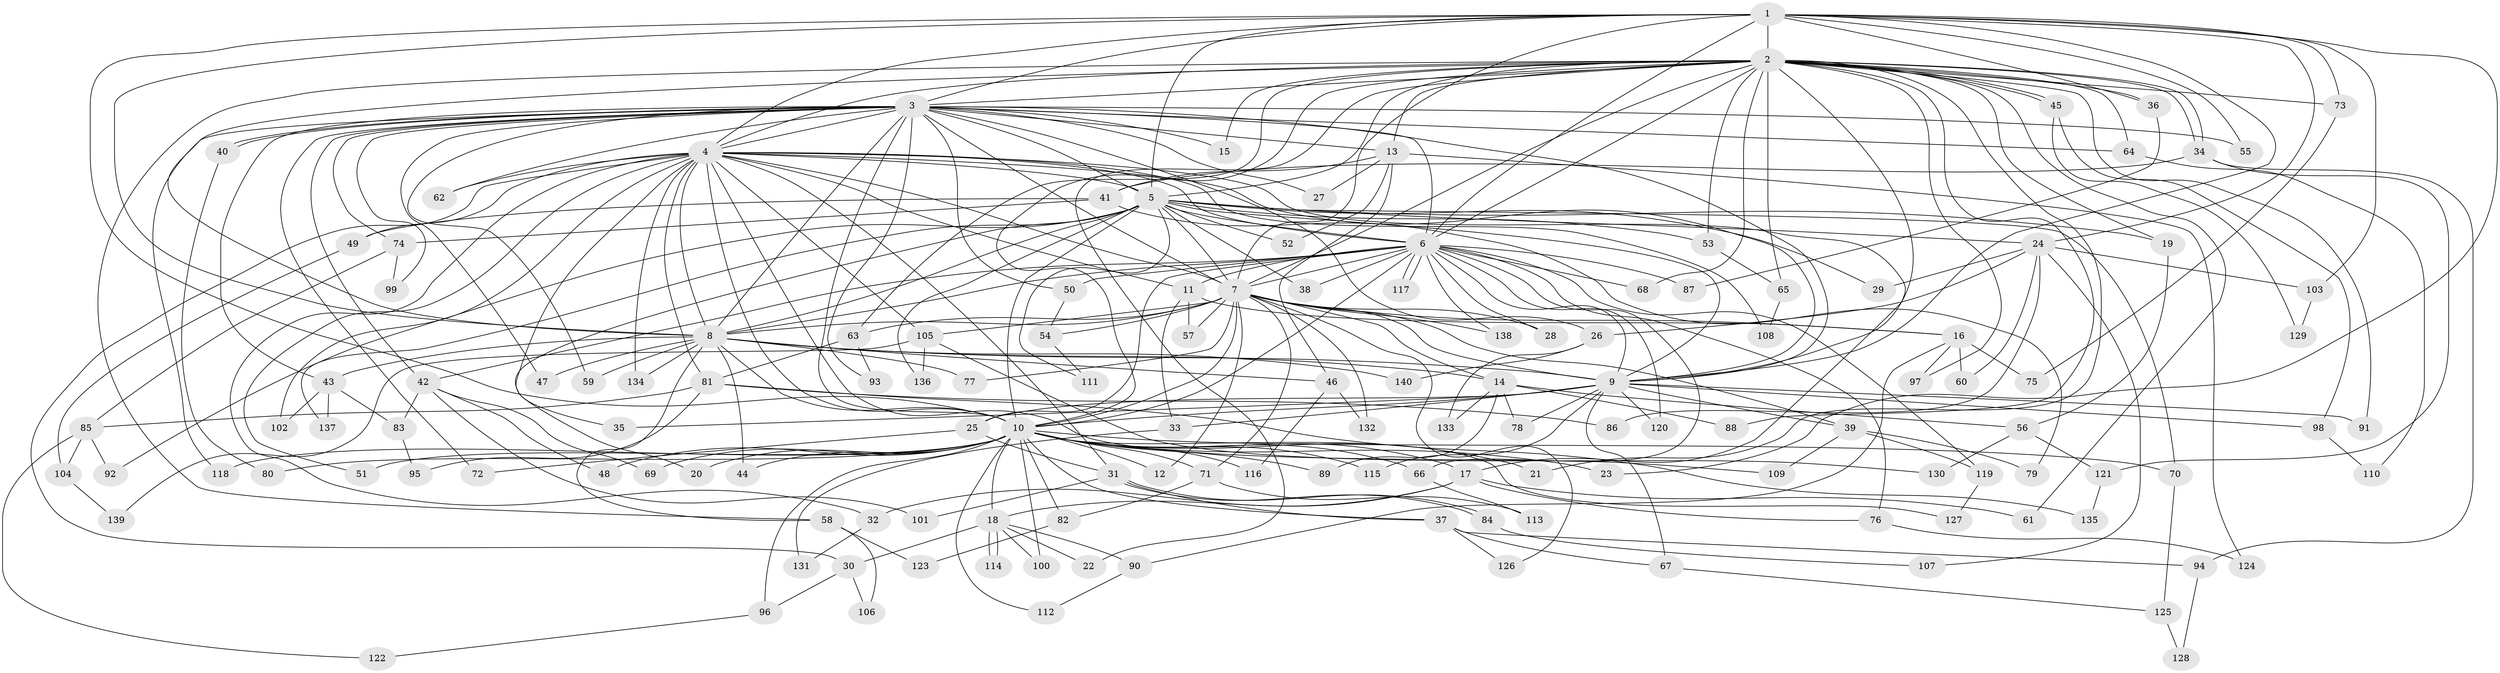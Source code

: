 // coarse degree distribution, {18: 0.020202020202020204, 21: 0.010101010101010102, 3: 0.24242424242424243, 28: 0.010101010101010102, 25: 0.020202020202020204, 2: 0.37373737373737376, 13: 0.010101010101010102, 7: 0.030303030303030304, 4: 0.09090909090909091, 22: 0.010101010101010102, 6: 0.050505050505050504, 5: 0.09090909090909091, 17: 0.010101010101010102, 1: 0.020202020202020204, 23: 0.010101010101010102}
// Generated by graph-tools (version 1.1) at 2025/36/03/04/25 23:36:37]
// undirected, 140 vertices, 305 edges
graph export_dot {
  node [color=gray90,style=filled];
  1;
  2;
  3;
  4;
  5;
  6;
  7;
  8;
  9;
  10;
  11;
  12;
  13;
  14;
  15;
  16;
  17;
  18;
  19;
  20;
  21;
  22;
  23;
  24;
  25;
  26;
  27;
  28;
  29;
  30;
  31;
  32;
  33;
  34;
  35;
  36;
  37;
  38;
  39;
  40;
  41;
  42;
  43;
  44;
  45;
  46;
  47;
  48;
  49;
  50;
  51;
  52;
  53;
  54;
  55;
  56;
  57;
  58;
  59;
  60;
  61;
  62;
  63;
  64;
  65;
  66;
  67;
  68;
  69;
  70;
  71;
  72;
  73;
  74;
  75;
  76;
  77;
  78;
  79;
  80;
  81;
  82;
  83;
  84;
  85;
  86;
  87;
  88;
  89;
  90;
  91;
  92;
  93;
  94;
  95;
  96;
  97;
  98;
  99;
  100;
  101;
  102;
  103;
  104;
  105;
  106;
  107;
  108;
  109;
  110;
  111;
  112;
  113;
  114;
  115;
  116;
  117;
  118;
  119;
  120;
  121;
  122;
  123;
  124;
  125;
  126;
  127;
  128;
  129;
  130;
  131;
  132;
  133;
  134;
  135;
  136;
  137;
  138;
  139;
  140;
  1 -- 2;
  1 -- 3;
  1 -- 4;
  1 -- 5;
  1 -- 6;
  1 -- 7;
  1 -- 8;
  1 -- 9;
  1 -- 10;
  1 -- 23;
  1 -- 24;
  1 -- 36;
  1 -- 55;
  1 -- 73;
  1 -- 103;
  2 -- 3;
  2 -- 4;
  2 -- 5;
  2 -- 6;
  2 -- 7;
  2 -- 8;
  2 -- 9;
  2 -- 10;
  2 -- 13;
  2 -- 15;
  2 -- 19;
  2 -- 21;
  2 -- 22;
  2 -- 34;
  2 -- 34;
  2 -- 36;
  2 -- 45;
  2 -- 45;
  2 -- 53;
  2 -- 58;
  2 -- 61;
  2 -- 63;
  2 -- 64;
  2 -- 65;
  2 -- 68;
  2 -- 73;
  2 -- 88;
  2 -- 91;
  2 -- 97;
  3 -- 4;
  3 -- 5;
  3 -- 6;
  3 -- 7;
  3 -- 8;
  3 -- 9;
  3 -- 10;
  3 -- 13;
  3 -- 15;
  3 -- 26;
  3 -- 27;
  3 -- 40;
  3 -- 40;
  3 -- 42;
  3 -- 43;
  3 -- 47;
  3 -- 50;
  3 -- 55;
  3 -- 59;
  3 -- 62;
  3 -- 64;
  3 -- 72;
  3 -- 74;
  3 -- 93;
  3 -- 99;
  3 -- 118;
  4 -- 5;
  4 -- 6;
  4 -- 7;
  4 -- 8;
  4 -- 9;
  4 -- 10;
  4 -- 11;
  4 -- 17;
  4 -- 30;
  4 -- 31;
  4 -- 32;
  4 -- 35;
  4 -- 49;
  4 -- 51;
  4 -- 62;
  4 -- 81;
  4 -- 102;
  4 -- 105;
  4 -- 108;
  4 -- 109;
  4 -- 134;
  5 -- 6;
  5 -- 7;
  5 -- 8;
  5 -- 9;
  5 -- 10;
  5 -- 19;
  5 -- 20;
  5 -- 24;
  5 -- 29;
  5 -- 38;
  5 -- 52;
  5 -- 53;
  5 -- 70;
  5 -- 92;
  5 -- 111;
  5 -- 136;
  5 -- 137;
  6 -- 7;
  6 -- 8;
  6 -- 9;
  6 -- 10;
  6 -- 11;
  6 -- 25;
  6 -- 28;
  6 -- 38;
  6 -- 42;
  6 -- 50;
  6 -- 66;
  6 -- 68;
  6 -- 76;
  6 -- 87;
  6 -- 117;
  6 -- 117;
  6 -- 119;
  6 -- 120;
  6 -- 138;
  7 -- 8;
  7 -- 9;
  7 -- 10;
  7 -- 12;
  7 -- 14;
  7 -- 16;
  7 -- 28;
  7 -- 39;
  7 -- 54;
  7 -- 57;
  7 -- 63;
  7 -- 71;
  7 -- 77;
  7 -- 105;
  7 -- 126;
  7 -- 132;
  7 -- 138;
  8 -- 9;
  8 -- 10;
  8 -- 14;
  8 -- 43;
  8 -- 44;
  8 -- 46;
  8 -- 47;
  8 -- 58;
  8 -- 59;
  8 -- 77;
  8 -- 134;
  8 -- 140;
  9 -- 10;
  9 -- 25;
  9 -- 33;
  9 -- 35;
  9 -- 39;
  9 -- 67;
  9 -- 78;
  9 -- 91;
  9 -- 98;
  9 -- 115;
  9 -- 120;
  10 -- 12;
  10 -- 17;
  10 -- 18;
  10 -- 20;
  10 -- 21;
  10 -- 23;
  10 -- 37;
  10 -- 44;
  10 -- 48;
  10 -- 51;
  10 -- 66;
  10 -- 69;
  10 -- 70;
  10 -- 71;
  10 -- 80;
  10 -- 82;
  10 -- 89;
  10 -- 96;
  10 -- 100;
  10 -- 112;
  10 -- 115;
  10 -- 116;
  10 -- 118;
  10 -- 127;
  11 -- 16;
  11 -- 33;
  11 -- 57;
  13 -- 27;
  13 -- 41;
  13 -- 46;
  13 -- 52;
  13 -- 124;
  14 -- 56;
  14 -- 78;
  14 -- 88;
  14 -- 89;
  14 -- 133;
  16 -- 60;
  16 -- 75;
  16 -- 90;
  16 -- 97;
  17 -- 18;
  17 -- 32;
  17 -- 61;
  17 -- 76;
  18 -- 22;
  18 -- 30;
  18 -- 90;
  18 -- 100;
  18 -- 114;
  18 -- 114;
  19 -- 56;
  24 -- 26;
  24 -- 29;
  24 -- 60;
  24 -- 86;
  24 -- 103;
  24 -- 107;
  25 -- 31;
  25 -- 72;
  26 -- 133;
  26 -- 140;
  30 -- 96;
  30 -- 106;
  31 -- 37;
  31 -- 84;
  31 -- 84;
  31 -- 101;
  32 -- 131;
  33 -- 131;
  34 -- 41;
  34 -- 94;
  34 -- 121;
  36 -- 87;
  37 -- 67;
  37 -- 94;
  37 -- 126;
  39 -- 79;
  39 -- 109;
  39 -- 119;
  40 -- 80;
  41 -- 49;
  41 -- 74;
  41 -- 79;
  42 -- 48;
  42 -- 69;
  42 -- 83;
  42 -- 101;
  43 -- 83;
  43 -- 102;
  43 -- 137;
  45 -- 98;
  45 -- 129;
  46 -- 116;
  46 -- 132;
  49 -- 104;
  50 -- 54;
  53 -- 65;
  54 -- 111;
  56 -- 121;
  56 -- 130;
  58 -- 106;
  58 -- 123;
  63 -- 81;
  63 -- 93;
  64 -- 110;
  65 -- 108;
  66 -- 113;
  67 -- 125;
  70 -- 125;
  71 -- 82;
  71 -- 113;
  73 -- 75;
  74 -- 85;
  74 -- 99;
  76 -- 124;
  81 -- 85;
  81 -- 86;
  81 -- 95;
  81 -- 135;
  82 -- 123;
  83 -- 95;
  84 -- 107;
  85 -- 92;
  85 -- 104;
  85 -- 122;
  90 -- 112;
  94 -- 128;
  96 -- 122;
  98 -- 110;
  103 -- 129;
  104 -- 139;
  105 -- 130;
  105 -- 136;
  105 -- 139;
  119 -- 127;
  121 -- 135;
  125 -- 128;
}
